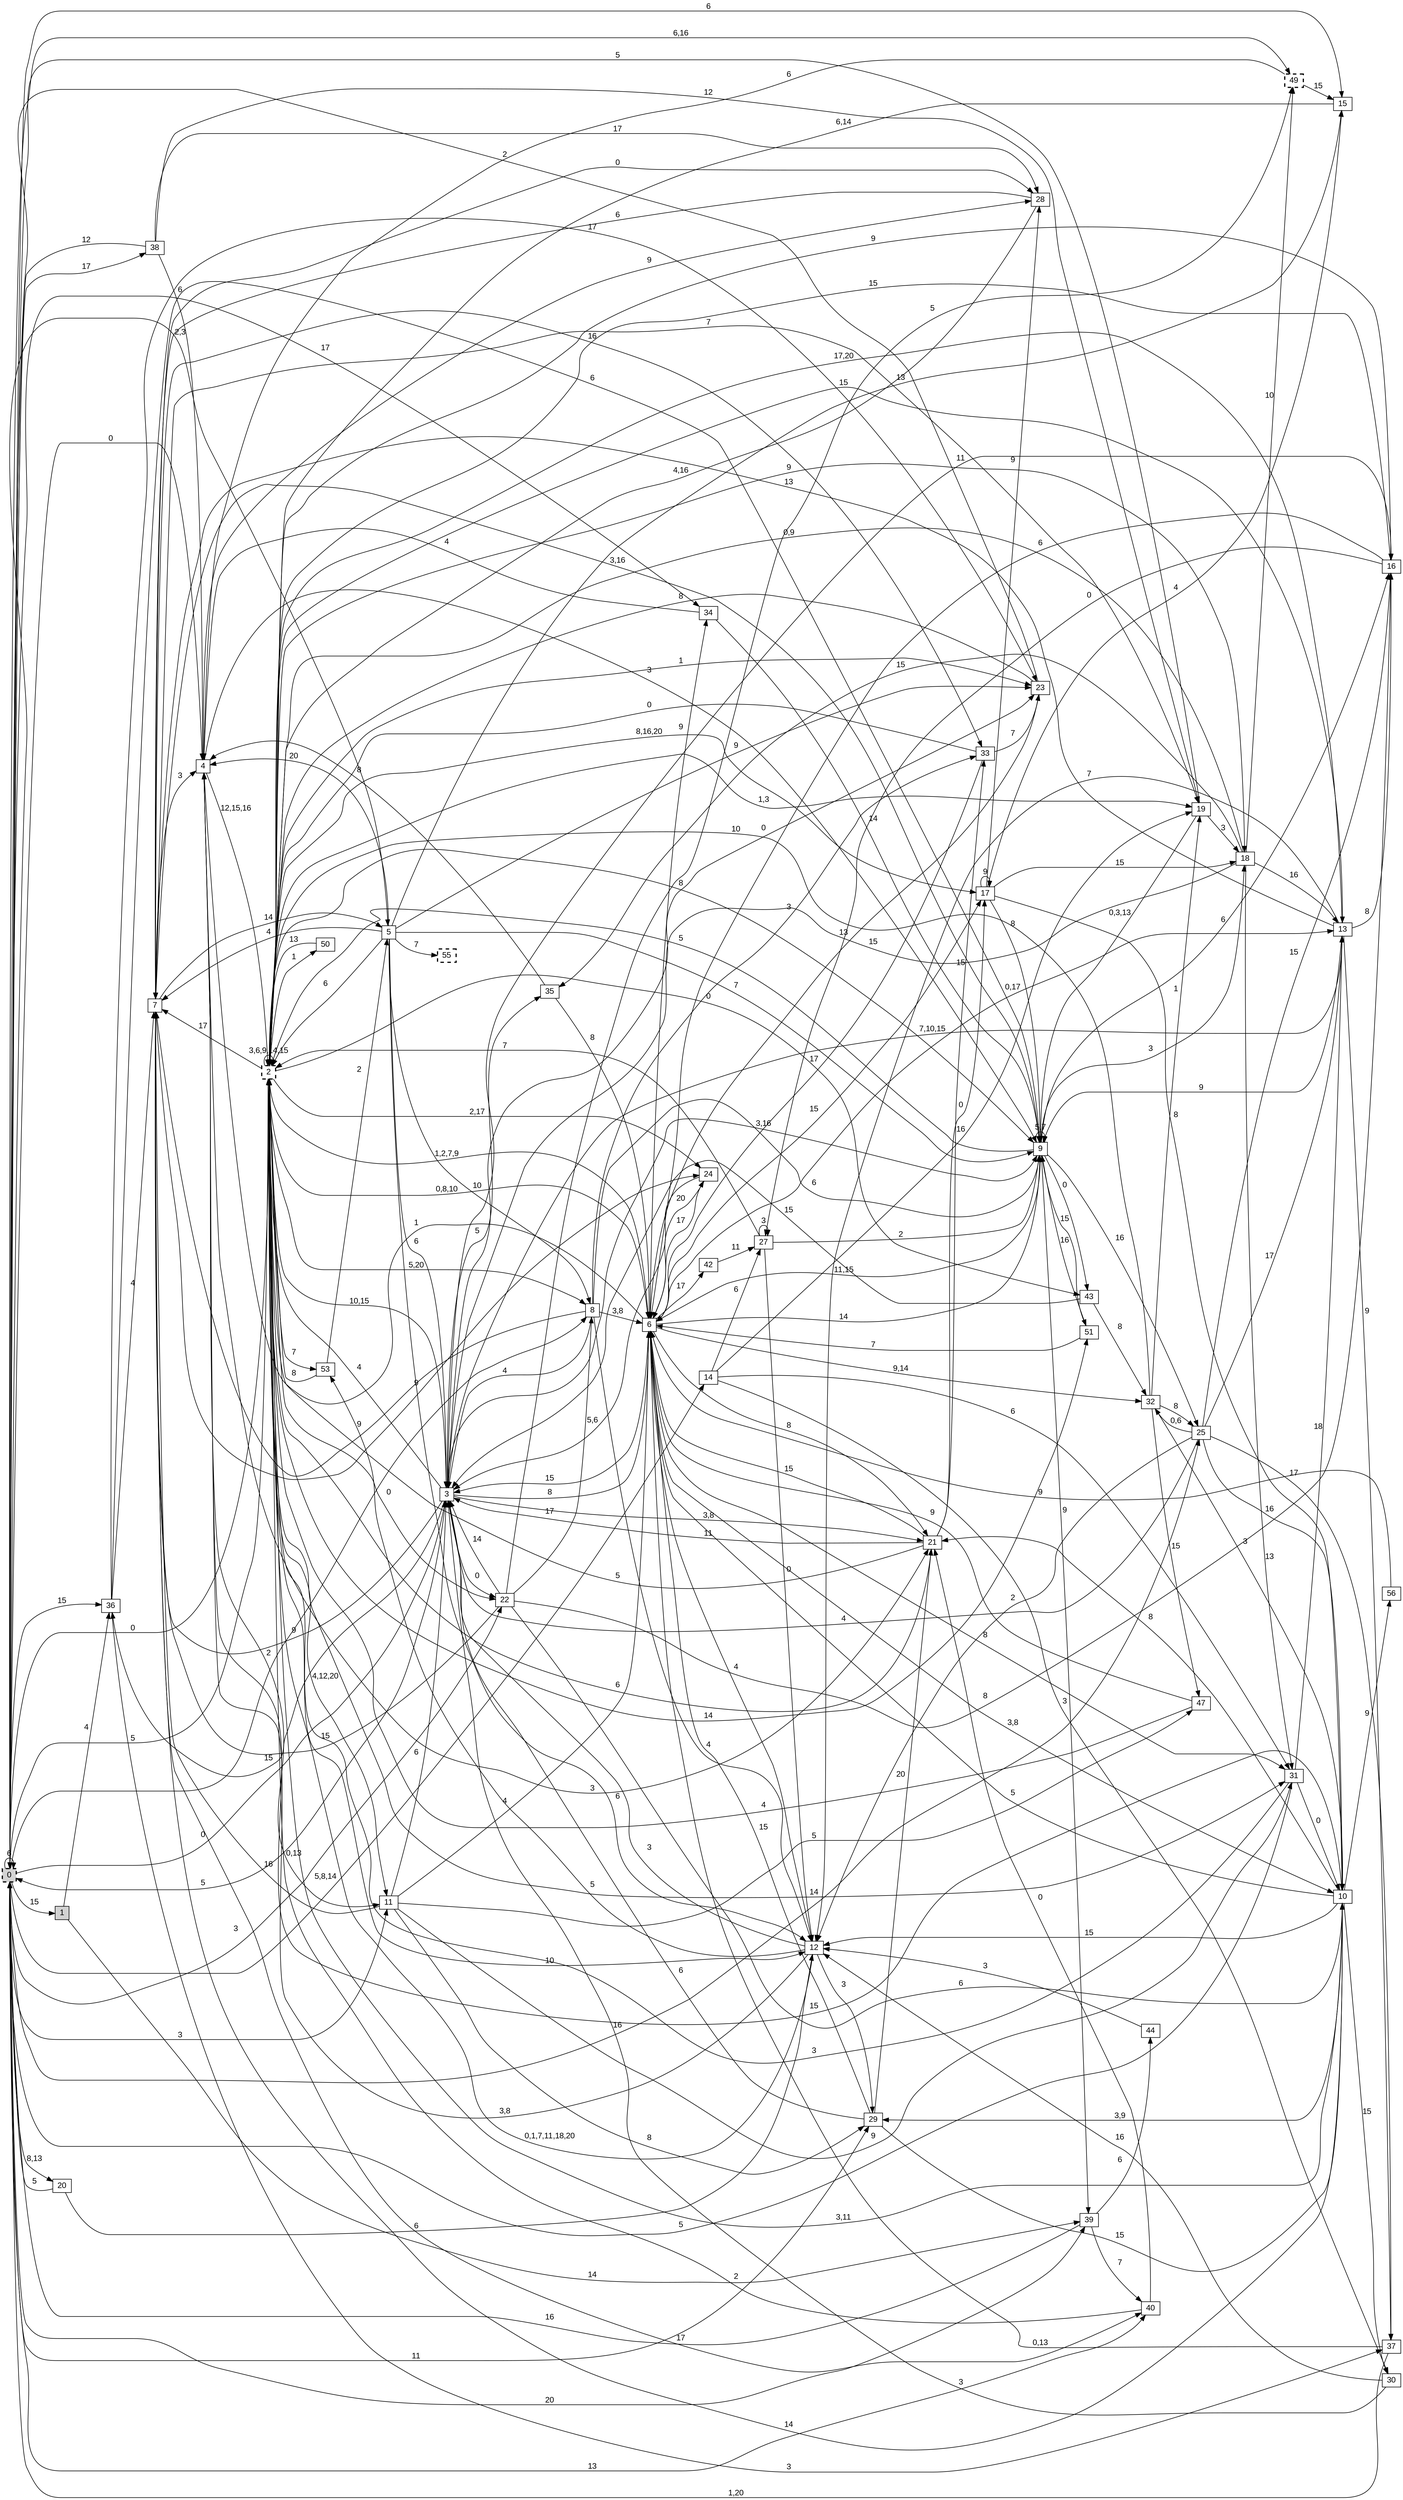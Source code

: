 digraph "NDFA" {
  rankdir=LR
  node [shape=box width=0.1 height=0.1 fontname=Arial]
  edge [fontname=Arial]
/* Estados */
 s0 [label="0" style="filled,bold,dashed"] /* I:1 F:1 D:0 */
 s1 [label="1" style="filled"] /* I:1 F:0 D:0 */
 s2 [label="2" style="bold,dashed"] /* I:0 F:1 D:0 */
 s3 [label="3" ] /* I:0 F:0 D:0 */
 s4 [label="4" ] /* I:0 F:0 D:0 */
 s5 [label="5" ] /* I:0 F:0 D:0 */
 s6 [label="6" ] /* I:0 F:0 D:0 */
 s7 [label="7" ] /* I:0 F:0 D:0 */
 s8 [label="8" ] /* I:0 F:0 D:0 */
 s9 [label="9" ] /* I:0 F:0 D:0 */
 s10 [label="10" ] /* I:0 F:0 D:0 */
 s11 [label="11" ] /* I:0 F:0 D:0 */
 s12 [label="12" ] /* I:0 F:0 D:0 */
 s13 [label="13" ] /* I:0 F:0 D:0 */
 s14 [label="14" ] /* I:0 F:0 D:0 */
 s15 [label="15" ] /* I:0 F:0 D:0 */
 s16 [label="16" ] /* I:0 F:0 D:0 */
 s17 [label="17" ] /* I:0 F:0 D:0 */
 s18 [label="18" ] /* I:0 F:0 D:0 */
 s19 [label="19" ] /* I:0 F:0 D:0 */
 s20 [label="20" ] /* I:0 F:0 D:0 */
 s21 [label="21" ] /* I:0 F:0 D:0 */
 s22 [label="22" ] /* I:0 F:0 D:0 */
 s23 [label="23" ] /* I:0 F:0 D:0 */
 s24 [label="24" ] /* I:0 F:0 D:0 */
 s25 [label="25" ] /* I:0 F:0 D:0 */
 s27 [label="27" ] /* I:0 F:0 D:0 */
 s28 [label="28" ] /* I:0 F:0 D:0 */
 s29 [label="29" ] /* I:0 F:0 D:0 */
 s30 [label="30" ] /* I:0 F:0 D:0 */
 s31 [label="31" ] /* I:0 F:0 D:0 */
 s32 [label="32" ] /* I:0 F:0 D:0 */
 s33 [label="33" ] /* I:0 F:0 D:0 */
 s34 [label="34" ] /* I:0 F:0 D:0 */
 s35 [label="35" ] /* I:0 F:0 D:0 */
 s36 [label="36" ] /* I:0 F:0 D:0 */
 s37 [label="37" ] /* I:0 F:0 D:0 */
 s38 [label="38" ] /* I:0 F:0 D:0 */
 s39 [label="39" ] /* I:0 F:0 D:0 */
 s40 [label="40" ] /* I:0 F:0 D:0 */
 s42 [label="42" ] /* I:0 F:0 D:0 */
 s43 [label="43" ] /* I:0 F:0 D:0 */
 s44 [label="44" ] /* I:0 F:0 D:0 */
 s47 [label="47" ] /* I:0 F:0 D:0 */
 s49 [label="49" style="bold,dashed"] /* I:0 F:1 D:0 */
 s50 [label="50" ] /* I:0 F:0 D:0 */
 s51 [label="51" ] /* I:0 F:0 D:0 */
 s53 [label="53" ] /* I:0 F:0 D:0 */
 s55 [label="55" style="bold,dashed"] /* I:0 F:1 D:0 */
 s56 [label="56" ] /* I:0 F:0 D:0 */
/* Transiciones */
  s0 -> s0 [label="6"]
  s0 -> s1 [label="15"]
  s0 -> s2 [label="0"]
  s0 -> s3 [label="0"]
  s0 -> s4 [label="0"]
  s0 -> s5 [label="2,3"]
  s0 -> s8 [label="2"]
  s0 -> s11 [label="3"]
  s0 -> s14 [label="5,8,14"]
  s0 -> s15 [label="6"]
  s0 -> s20 [label="8,13"]
  s0 -> s22 [label="3"]
  s0 -> s25 [label="16"]
  s0 -> s29 [label="11"]
  s0 -> s34 [label="17"]
  s0 -> s36 [label="15"]
  s0 -> s38 [label="17"]
  s0 -> s39 [label="20"]
  s0 -> s40 [label="13"]
  s0 -> s49 [label="6,16"]
  s1 -> s36 [label="4"]
  s1 -> s39 [label="14"]
  s2 -> s0 [label="5"]
  s2 -> s2 [label="3,6,9,14,15"]
  s2 -> s3 [label="10,15"]
  s2 -> s6 [label="1,2,7,9"]
  s2 -> s7 [label="17"]
  s2 -> s8 [label="5,20"]
  s2 -> s9 [label="8"]
  s2 -> s10 [label="3,11"]
  s2 -> s11 [label="4,12,20"]
  s2 -> s12 [label="10"]
  s2 -> s13 [label="15"]
  s2 -> s16 [label="9"]
  s2 -> s17 [label="8,16,20"]
  s2 -> s18 [label="9"]
  s2 -> s19 [label="1,3"]
  s2 -> s21 [label="6"]
  s2 -> s22 [label="0"]
  s2 -> s23 [label="1"]
  s2 -> s24 [label="2,17"]
  s2 -> s31 [label="14"]
  s2 -> s43 [label="0"]
  s2 -> s50 [label="1"]
  s2 -> s51 [label="14"]
  s2 -> s53 [label="7"]
  s3 -> s0 [label="5"]
  s3 -> s2 [label="4"]
  s3 -> s6 [label="8"]
  s3 -> s7 [label="9"]
  s3 -> s9 [label="3,16"]
  s3 -> s13 [label="7,10,15"]
  s3 -> s16 [label="11"]
  s3 -> s21 [label="3,8"]
  s3 -> s22 [label="0"]
  s3 -> s23 [label="0"]
  s3 -> s35 [label="5"]
  s3 -> s36 [label="15"]
  s4 -> s2 [label="12,15,16"]
  s4 -> s9 [label="3"]
  s4 -> s11 [label="0,13"]
  s4 -> s21 [label="3"]
  s4 -> s28 [label="9"]
  s5 -> s2 [label="6"]
  s5 -> s3 [label="6"]
  s5 -> s4 [label="20"]
  s5 -> s7 [label="4"]
  s5 -> s8 [label="10"]
  s5 -> s9 [label="7"]
  s5 -> s12 [label="6"]
  s5 -> s15 [label="13"]
  s5 -> s23 [label="9"]
  s5 -> s55 [label="7"]
  s6 -> s2 [label="0,8,10"]
  s6 -> s3 [label="15"]
  s6 -> s4 [label="1"]
  s6 -> s9 [label="14"]
  s6 -> s10 [label="3,8"]
  s6 -> s13 [label="0,17"]
  s6 -> s17 [label="15"]
  s6 -> s21 [label="8"]
  s6 -> s24 [label="17"]
  s6 -> s31 [label="8"]
  s6 -> s32 [label="9,14"]
  s6 -> s34 [label="9"]
  s6 -> s42 [label="17"]
  s7 -> s4 [label="3"]
  s7 -> s5 [label="14"]
  s7 -> s9 [label="3,16"]
  s7 -> s19 [label="7"]
  s7 -> s24 [label="9"]
  s7 -> s28 [label="0"]
  s7 -> s33 [label="16"]
  s7 -> s40 [label="17"]
  s8 -> s3 [label="4"]
  s8 -> s6 [label="3,8"]
  s8 -> s7 [label="9"]
  s8 -> s9 [label="6"]
  s8 -> s12 [label="4"]
  s8 -> s33 [label="3"]
  s9 -> s2 [label="5"]
  s9 -> s6 [label="11,15"]
  s9 -> s9 [label="5,7"]
  s9 -> s16 [label="6"]
  s9 -> s18 [label="3"]
  s9 -> s25 [label="16"]
  s9 -> s39 [label="9"]
  s9 -> s43 [label="0"]
  s9 -> s51 [label="16"]
  s10 -> s4 [label="15"]
  s10 -> s6 [label="5"]
  s10 -> s7 [label="14"]
  s10 -> s12 [label="15"]
  s10 -> s21 [label="8"]
  s10 -> s29 [label="3,9"]
  s10 -> s30 [label="15"]
  s10 -> s56 [label="9"]
  s11 -> s3 [label="6"]
  s11 -> s6 [label="4"]
  s11 -> s7 [label="16"]
  s11 -> s29 [label="8"]
  s11 -> s31 [label="9"]
  s11 -> s47 [label="5"]
  s12 -> s2 [label="0,1,7,11,18,20"]
  s12 -> s3 [label="3"]
  s12 -> s4 [label="3,8"]
  s12 -> s6 [label="4"]
  s12 -> s29 [label="3"]
  s12 -> s53 [label="5"]
  s13 -> s2 [label="17,20"]
  s13 -> s7 [label="13"]
  s13 -> s9 [label="9"]
  s13 -> s12 [label="7"]
  s13 -> s16 [label="8"]
  s13 -> s37 [label="9"]
  s14 -> s19 [label="16"]
  s14 -> s27 [label="6"]
  s14 -> s30 [label="3"]
  s14 -> s31 [label="6"]
  s15 -> s2 [label="6,14"]
  s16 -> s2 [label="15"]
  s16 -> s6 [label="6"]
  s16 -> s27 [label="0"]
  s17 -> s9 [label="8"]
  s17 -> s10 [label="8"]
  s17 -> s15 [label="4"]
  s17 -> s17 [label="9"]
  s17 -> s18 [label="15"]
  s17 -> s28 [label="9"]
  s18 -> s2 [label="0,9"]
  s18 -> s3 [label="15"]
  s18 -> s13 [label="16"]
  s18 -> s31 [label="13"]
  s18 -> s35 [label="15"]
  s18 -> s49 [label="10"]
  s19 -> s0 [label="5"]
  s19 -> s9 [label="0,3,13"]
  s19 -> s18 [label="3"]
  s20 -> s0 [label="5"]
  s20 -> s12 [label="6"]
  s21 -> s2 [label="5"]
  s21 -> s3 [label="11"]
  s21 -> s6 [label="15"]
  s21 -> s17 [label="0"]
  s21 -> s33 [label="15"]
  s22 -> s3 [label="14"]
  s22 -> s7 [label="15"]
  s22 -> s8 [label="17"]
  s22 -> s10 [label="6"]
  s22 -> s16 [label="8"]
  s22 -> s49 [label="5"]
  s23 -> s0 [label="2"]
  s23 -> s2 [label="8"]
  s23 -> s6 [label="13"]
  s24 -> s3 [label="5,6"]
  s24 -> s6 [label="20"]
  s25 -> s3 [label="4"]
  s25 -> s10 [label="16"]
  s25 -> s12 [label="2"]
  s25 -> s13 [label="17"]
  s25 -> s16 [label="15"]
  s25 -> s32 [label="0,6"]
  s25 -> s37 [label="17"]
  s27 -> s2 [label="7"]
  s27 -> s9 [label="2"]
  s27 -> s12 [label="0"]
  s27 -> s27 [label="3"]
  s28 -> s2 [label="4,16"]
  s28 -> s7 [label="6"]
  s29 -> s3 [label="6"]
  s29 -> s6 [label="15"]
  s29 -> s10 [label="15"]
  s29 -> s21 [label="20"]
  s30 -> s3 [label="3"]
  s30 -> s12 [label="16"]
  s31 -> s0 [label="5"]
  s31 -> s2 [label="3"]
  s31 -> s10 [label="0"]
  s31 -> s13 [label="18"]
  s32 -> s2 [label="10"]
  s32 -> s10 [label="3"]
  s32 -> s19 [label="1"]
  s32 -> s25 [label="8"]
  s32 -> s47 [label="15"]
  s33 -> s2 [label="0"]
  s33 -> s6 [label="17"]
  s33 -> s23 [label="7"]
  s34 -> s4 [label="4"]
  s34 -> s9 [label="14"]
  s35 -> s4 [label="8"]
  s35 -> s6 [label="8"]
  s36 -> s7 [label="4"]
  s36 -> s9 [label="6"]
  s36 -> s23 [label="17"]
  s36 -> s37 [label="3"]
  s37 -> s0 [label="1,20"]
  s37 -> s6 [label="0,13"]
  s38 -> s0 [label="12"]
  s38 -> s4 [label="6"]
  s38 -> s19 [label="12"]
  s38 -> s28 [label="17"]
  s39 -> s0 [label="16"]
  s39 -> s40 [label="7"]
  s39 -> s44 [label="6"]
  s40 -> s2 [label="2"]
  s40 -> s21 [label="0"]
  s42 -> s27 [label="11"]
  s43 -> s3 [label="15"]
  s43 -> s32 [label="8"]
  s44 -> s12 [label="3"]
  s47 -> s2 [label="4"]
  s47 -> s6 [label="9"]
  s49 -> s4 [label="6"]
  s49 -> s15 [label="15"]
  s50 -> s2 [label="13"]
  s51 -> s6 [label="7"]
  s51 -> s9 [label="15"]
  s53 -> s2 [label="8"]
  s53 -> s5 [label="2"]
  s56 -> s6 [label="9"]
}
